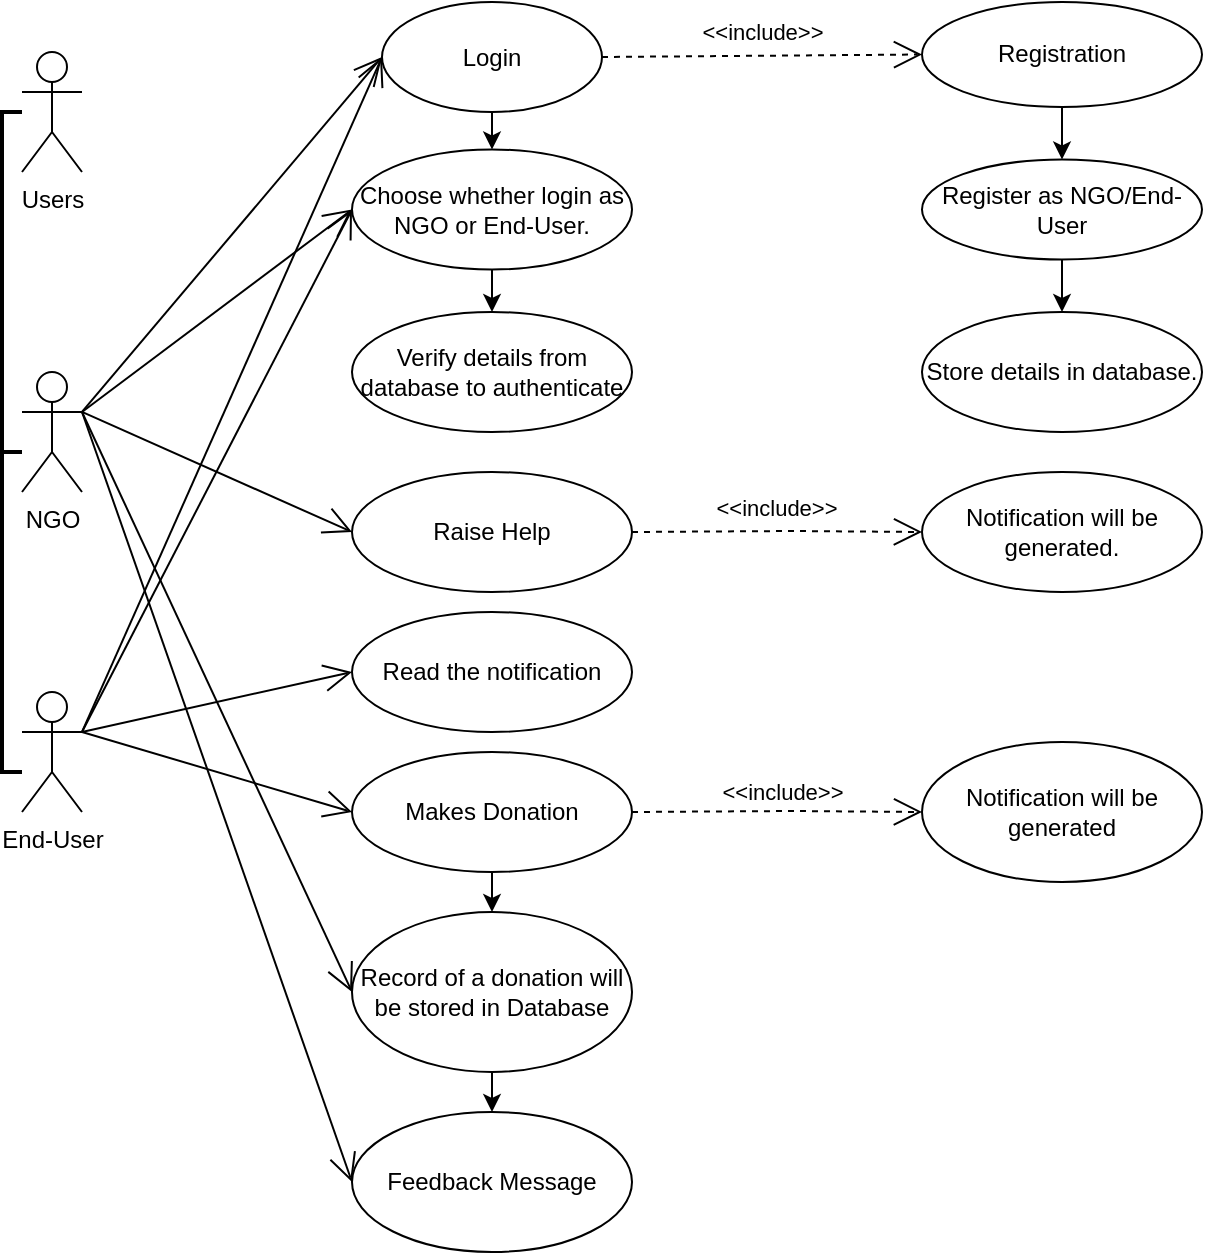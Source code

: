 <mxfile version="14.2.4" type="embed">
    <diagram id="82XIsioc0CJyC8T0xpL9" name="Page-1">
        <mxGraphModel dx="1023" dy="648" grid="1" gridSize="10" guides="1" tooltips="1" connect="1" arrows="1" fold="1" page="1" pageScale="1" pageWidth="850" pageHeight="1100" math="0" shadow="0">
            <root>
                <mxCell id="0"/>
                <mxCell id="1" parent="0"/>
                <mxCell id="2" value="Users" style="shape=umlActor;verticalLabelPosition=bottom;verticalAlign=top;html=1;" parent="1" vertex="1">
                    <mxGeometry x="40" y="40" width="30" height="60" as="geometry"/>
                </mxCell>
                <mxCell id="3" value="" style="strokeWidth=2;html=1;shape=mxgraph.flowchart.annotation_1;align=left;pointerEvents=1;" parent="1" vertex="1">
                    <mxGeometry x="30" y="70" width="10" height="170" as="geometry"/>
                </mxCell>
                <mxCell id="4" value="NGO" style="shape=umlActor;verticalLabelPosition=bottom;verticalAlign=top;html=1;" parent="1" vertex="1">
                    <mxGeometry x="40" y="200" width="30" height="60" as="geometry"/>
                </mxCell>
                <mxCell id="5" value="" style="strokeWidth=2;html=1;shape=mxgraph.flowchart.annotation_1;align=left;pointerEvents=1;" parent="1" vertex="1">
                    <mxGeometry x="30" y="240" width="10" height="160" as="geometry"/>
                </mxCell>
                <mxCell id="6" value="End-User" style="shape=umlActor;verticalLabelPosition=bottom;verticalAlign=top;html=1;" parent="1" vertex="1">
                    <mxGeometry x="40" y="360" width="30" height="60" as="geometry"/>
                </mxCell>
                <mxCell id="29" value="" style="edgeStyle=orthogonalEdgeStyle;orthogonalLoop=1;jettySize=auto;html=1;" edge="1" parent="1" source="7" target="26">
                    <mxGeometry relative="1" as="geometry"/>
                </mxCell>
                <mxCell id="7" value="Login" style="ellipse;whiteSpace=wrap;html=1;" parent="1" vertex="1">
                    <mxGeometry x="220" y="15" width="110" height="55" as="geometry"/>
                </mxCell>
                <mxCell id="21" value="" style="edgeStyle=orthogonalEdgeStyle;orthogonalLoop=1;jettySize=auto;html=1;" edge="1" parent="1" source="14" target="20">
                    <mxGeometry relative="1" as="geometry"/>
                </mxCell>
                <mxCell id="14" value="Registration" style="ellipse;whiteSpace=wrap;html=1;" parent="1" vertex="1">
                    <mxGeometry x="490" y="15" width="140" height="52.5" as="geometry"/>
                </mxCell>
                <mxCell id="16" value="&amp;lt;&amp;lt;include&amp;gt;&amp;gt;" style="endArrow=open;endSize=12;dashed=1;html=1;exitX=1;exitY=0.5;exitDx=0;exitDy=0;entryX=0;entryY=0.5;entryDx=0;entryDy=0;" parent="1" edge="1" target="14" source="7">
                    <mxGeometry y="12" width="160" relative="1" as="geometry">
                        <mxPoint x="330" y="42" as="sourcePoint"/>
                        <mxPoint x="490" y="42" as="targetPoint"/>
                        <mxPoint as="offset"/>
                    </mxGeometry>
                </mxCell>
                <mxCell id="17" value="" style="endArrow=open;endFill=1;endSize=12;html=1;entryX=0;entryY=0.5;entryDx=0;entryDy=0;exitX=1;exitY=0.333;exitDx=0;exitDy=0;exitPerimeter=0;" parent="1" source="4" target="7" edge="1">
                    <mxGeometry width="160" relative="1" as="geometry">
                        <mxPoint x="60" y="220" as="sourcePoint"/>
                        <mxPoint x="220" y="220" as="targetPoint"/>
                        <Array as="points"/>
                    </mxGeometry>
                </mxCell>
                <mxCell id="18" value="" style="endArrow=open;endFill=1;endSize=12;html=1;entryX=0;entryY=0.5;entryDx=0;entryDy=0;exitX=1;exitY=0.333;exitDx=0;exitDy=0;exitPerimeter=0;" parent="1" source="6" target="7" edge="1">
                    <mxGeometry width="160" relative="1" as="geometry">
                        <mxPoint x="70" y="230" as="sourcePoint"/>
                        <mxPoint x="230" y="72.5" as="targetPoint"/>
                        <Array as="points"/>
                    </mxGeometry>
                </mxCell>
                <mxCell id="23" value="" style="edgeStyle=orthogonalEdgeStyle;orthogonalLoop=1;jettySize=auto;html=1;" edge="1" parent="1" source="20" target="22">
                    <mxGeometry relative="1" as="geometry"/>
                </mxCell>
                <mxCell id="20" value="Register as NGO/End-User" style="ellipse;whiteSpace=wrap;html=1;" vertex="1" parent="1">
                    <mxGeometry x="490" y="93.75" width="140" height="50" as="geometry"/>
                </mxCell>
                <mxCell id="22" value="Store details in database." style="ellipse;whiteSpace=wrap;html=1;" vertex="1" parent="1">
                    <mxGeometry x="490" y="170" width="140" height="60" as="geometry"/>
                </mxCell>
                <mxCell id="24" value="Verify details from database to authenticate" style="ellipse;whiteSpace=wrap;html=1;" vertex="1" parent="1">
                    <mxGeometry x="205" y="170" width="140" height="60" as="geometry"/>
                </mxCell>
                <mxCell id="30" value="" style="edgeStyle=orthogonalEdgeStyle;orthogonalLoop=1;jettySize=auto;html=1;" edge="1" parent="1" source="26" target="24">
                    <mxGeometry relative="1" as="geometry"/>
                </mxCell>
                <mxCell id="26" value="Choose whether login as NGO or End-User." style="ellipse;whiteSpace=wrap;html=1;" vertex="1" parent="1">
                    <mxGeometry x="205" y="88.75" width="140" height="60" as="geometry"/>
                </mxCell>
                <mxCell id="27" value="" style="endArrow=open;endFill=1;endSize=12;html=1;entryX=0;entryY=0.5;entryDx=0;entryDy=0;" edge="1" parent="1" target="26">
                    <mxGeometry width="160" relative="1" as="geometry">
                        <mxPoint x="70" y="220" as="sourcePoint"/>
                        <mxPoint x="220" y="82.5" as="targetPoint"/>
                        <Array as="points"/>
                    </mxGeometry>
                </mxCell>
                <mxCell id="28" value="" style="endArrow=open;endFill=1;endSize=12;html=1;exitX=1;exitY=0.333;exitDx=0;exitDy=0;exitPerimeter=0;entryX=0;entryY=0.5;entryDx=0;entryDy=0;" edge="1" parent="1" source="6" target="26">
                    <mxGeometry width="160" relative="1" as="geometry">
                        <mxPoint x="90" y="240" as="sourcePoint"/>
                        <mxPoint x="190" y="245" as="targetPoint"/>
                        <Array as="points"/>
                    </mxGeometry>
                </mxCell>
                <mxCell id="31" value="Raise Help" style="ellipse;whiteSpace=wrap;html=1;" vertex="1" parent="1">
                    <mxGeometry x="205" y="250" width="140" height="60" as="geometry"/>
                </mxCell>
                <mxCell id="32" value="" style="endArrow=open;endFill=1;endSize=12;html=1;entryX=0;entryY=0.5;entryDx=0;entryDy=0;exitX=1;exitY=0.333;exitDx=0;exitDy=0;exitPerimeter=0;" edge="1" parent="1" source="4" target="31">
                    <mxGeometry width="160" relative="1" as="geometry">
                        <mxPoint x="55" y="437.5" as="sourcePoint"/>
                        <mxPoint x="205" y="280" as="targetPoint"/>
                        <Array as="points"/>
                    </mxGeometry>
                </mxCell>
                <mxCell id="34" value="&amp;lt;&amp;lt;include&amp;gt;&amp;gt;" style="endArrow=open;endSize=12;dashed=1;html=1;exitX=1;exitY=0.5;exitDx=0;exitDy=0;entryX=0;entryY=0.5;entryDx=0;entryDy=0;" edge="1" parent="1" source="31" target="35">
                    <mxGeometry y="12" width="160" relative="1" as="geometry">
                        <mxPoint x="345" y="279.5" as="sourcePoint"/>
                        <mxPoint x="505" y="279.5" as="targetPoint"/>
                        <mxPoint as="offset"/>
                        <Array as="points">
                            <mxPoint x="425" y="279.5"/>
                        </Array>
                    </mxGeometry>
                </mxCell>
                <mxCell id="35" value="Notification will be generated." style="ellipse;whiteSpace=wrap;html=1;" vertex="1" parent="1">
                    <mxGeometry x="490" y="250" width="140" height="60" as="geometry"/>
                </mxCell>
                <mxCell id="37" value="Read the notification" style="ellipse;whiteSpace=wrap;html=1;" vertex="1" parent="1">
                    <mxGeometry x="205" y="320" width="140" height="60" as="geometry"/>
                </mxCell>
                <mxCell id="38" value="" style="endArrow=open;endFill=1;endSize=12;html=1;entryX=0;entryY=0.5;entryDx=0;entryDy=0;exitX=1;exitY=0.333;exitDx=0;exitDy=0;exitPerimeter=0;" edge="1" parent="1" source="6" target="37">
                    <mxGeometry width="160" relative="1" as="geometry">
                        <mxPoint x="70" y="380" as="sourcePoint"/>
                        <mxPoint x="205" y="440" as="targetPoint"/>
                        <Array as="points"/>
                    </mxGeometry>
                </mxCell>
                <mxCell id="46" style="edgeStyle=orthogonalEdgeStyle;orthogonalLoop=1;jettySize=auto;html=1;exitX=0.5;exitY=1;exitDx=0;exitDy=0;" edge="1" parent="1" source="39" target="43">
                    <mxGeometry relative="1" as="geometry"/>
                </mxCell>
                <mxCell id="39" value="Makes Donation" style="ellipse;whiteSpace=wrap;html=1;" vertex="1" parent="1">
                    <mxGeometry x="205" y="390" width="140" height="60" as="geometry"/>
                </mxCell>
                <mxCell id="40" value="" style="endArrow=open;endFill=1;endSize=12;html=1;entryX=0;entryY=0.5;entryDx=0;entryDy=0;exitX=1;exitY=0.333;exitDx=0;exitDy=0;exitPerimeter=0;" edge="1" parent="1" source="6" target="39">
                    <mxGeometry width="160" relative="1" as="geometry">
                        <mxPoint x="70" y="380" as="sourcePoint"/>
                        <mxPoint x="205" y="440" as="targetPoint"/>
                        <Array as="points"/>
                    </mxGeometry>
                </mxCell>
                <mxCell id="41" value="&amp;lt;&amp;lt;include&amp;gt;&amp;gt;" style="endArrow=open;endSize=12;dashed=1;html=1;exitX=1;exitY=0.5;exitDx=0;exitDy=0;entryX=0;entryY=0.5;entryDx=0;entryDy=0;" edge="1" parent="1" source="39" target="42">
                    <mxGeometry x="0.035" y="10" width="160" relative="1" as="geometry">
                        <mxPoint x="345" y="420" as="sourcePoint"/>
                        <mxPoint x="490" y="420" as="targetPoint"/>
                        <mxPoint as="offset"/>
                        <Array as="points">
                            <mxPoint x="425" y="419.5"/>
                        </Array>
                    </mxGeometry>
                </mxCell>
                <mxCell id="42" value="Notification will be generated" style="ellipse;whiteSpace=wrap;html=1;" vertex="1" parent="1">
                    <mxGeometry x="490" y="385" width="140" height="70" as="geometry"/>
                </mxCell>
                <mxCell id="49" style="edgeStyle=orthogonalEdgeStyle;orthogonalLoop=1;jettySize=auto;html=1;exitX=0.5;exitY=1;exitDx=0;exitDy=0;" edge="1" parent="1" source="43" target="47">
                    <mxGeometry relative="1" as="geometry"/>
                </mxCell>
                <mxCell id="43" value="Record of a donation will be stored in Database" style="ellipse;whiteSpace=wrap;html=1;" vertex="1" parent="1">
                    <mxGeometry x="205" y="470" width="140" height="80" as="geometry"/>
                </mxCell>
                <mxCell id="44" value="" style="endArrow=open;endFill=1;endSize=12;html=1;entryX=0;entryY=0.5;entryDx=0;entryDy=0;exitX=1;exitY=0.333;exitDx=0;exitDy=0;exitPerimeter=0;" edge="1" parent="1" source="4" target="43">
                    <mxGeometry width="160" relative="1" as="geometry">
                        <mxPoint x="80" y="230" as="sourcePoint"/>
                        <mxPoint x="215" y="290" as="targetPoint"/>
                        <Array as="points"/>
                    </mxGeometry>
                </mxCell>
                <mxCell id="47" value="Feedback Message" style="ellipse;whiteSpace=wrap;html=1;" vertex="1" parent="1">
                    <mxGeometry x="205" y="570" width="140" height="70" as="geometry"/>
                </mxCell>
                <mxCell id="48" value="" style="endArrow=open;endFill=1;endSize=12;html=1;entryX=0;entryY=0.5;entryDx=0;entryDy=0;exitX=1;exitY=0.333;exitDx=0;exitDy=0;exitPerimeter=0;" edge="1" parent="1" source="4" target="47">
                    <mxGeometry width="160" relative="1" as="geometry">
                        <mxPoint x="90" y="240" as="sourcePoint"/>
                        <mxPoint x="225" y="300" as="targetPoint"/>
                        <Array as="points"/>
                    </mxGeometry>
                </mxCell>
            </root>
        </mxGraphModel>
    </diagram>
</mxfile>